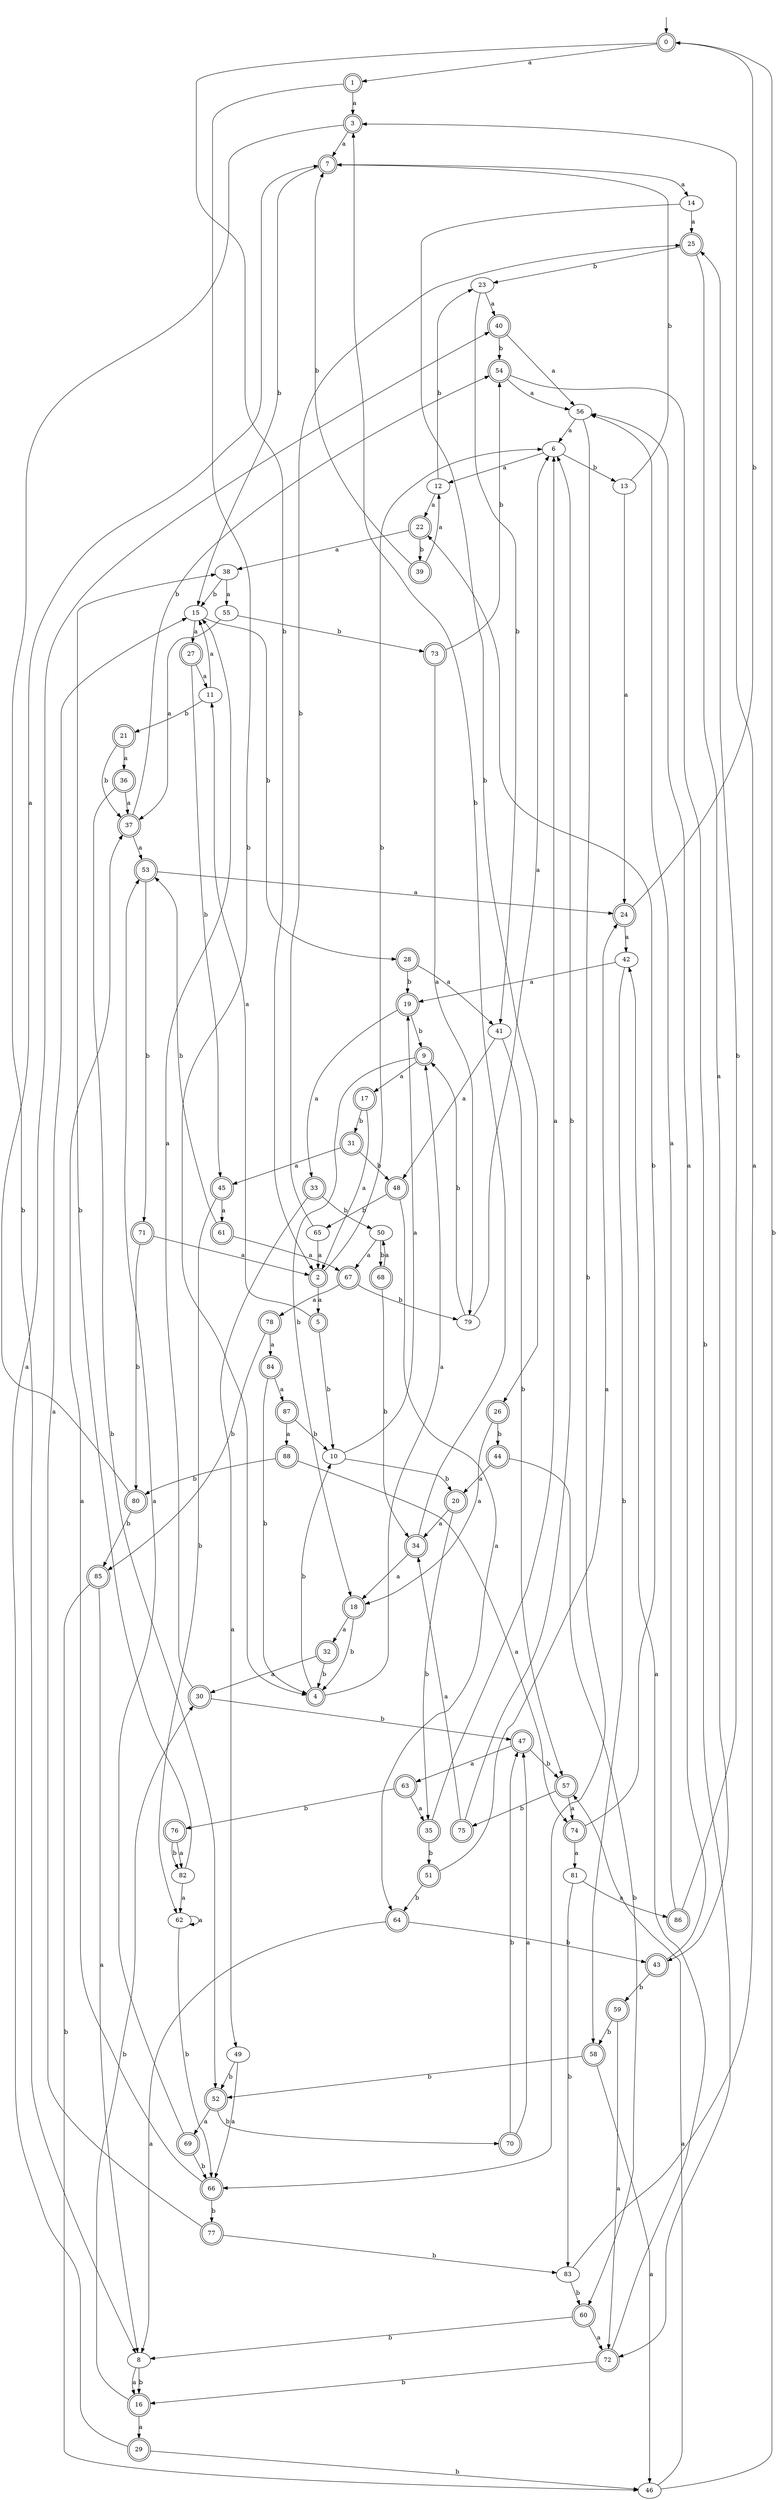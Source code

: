digraph RandomDFA {
  __start0 [label="", shape=none];
  __start0 -> 0 [label=""];
  0 [shape=circle] [shape=doublecircle]
  0 -> 1 [label="a"]
  0 -> 2 [label="b"]
  1 [shape=doublecircle]
  1 -> 3 [label="a"]
  1 -> 4 [label="b"]
  2 [shape=doublecircle]
  2 -> 5 [label="a"]
  2 -> 6 [label="b"]
  3 [shape=doublecircle]
  3 -> 7 [label="a"]
  3 -> 8 [label="b"]
  4 [shape=doublecircle]
  4 -> 9 [label="a"]
  4 -> 10 [label="b"]
  5 [shape=doublecircle]
  5 -> 11 [label="a"]
  5 -> 10 [label="b"]
  6
  6 -> 12 [label="a"]
  6 -> 13 [label="b"]
  7 [shape=doublecircle]
  7 -> 14 [label="a"]
  7 -> 15 [label="b"]
  8
  8 -> 16 [label="a"]
  8 -> 16 [label="b"]
  9 [shape=doublecircle]
  9 -> 17 [label="a"]
  9 -> 18 [label="b"]
  10
  10 -> 19 [label="a"]
  10 -> 20 [label="b"]
  11
  11 -> 15 [label="a"]
  11 -> 21 [label="b"]
  12
  12 -> 22 [label="a"]
  12 -> 23 [label="b"]
  13
  13 -> 24 [label="a"]
  13 -> 7 [label="b"]
  14
  14 -> 25 [label="a"]
  14 -> 26 [label="b"]
  15
  15 -> 27 [label="a"]
  15 -> 28 [label="b"]
  16 [shape=doublecircle]
  16 -> 29 [label="a"]
  16 -> 30 [label="b"]
  17 [shape=doublecircle]
  17 -> 2 [label="a"]
  17 -> 31 [label="b"]
  18 [shape=doublecircle]
  18 -> 32 [label="a"]
  18 -> 4 [label="b"]
  19 [shape=doublecircle]
  19 -> 33 [label="a"]
  19 -> 9 [label="b"]
  20 [shape=doublecircle]
  20 -> 34 [label="a"]
  20 -> 35 [label="b"]
  21 [shape=doublecircle]
  21 -> 36 [label="a"]
  21 -> 37 [label="b"]
  22 [shape=doublecircle]
  22 -> 38 [label="a"]
  22 -> 39 [label="b"]
  23
  23 -> 40 [label="a"]
  23 -> 41 [label="b"]
  24 [shape=doublecircle]
  24 -> 42 [label="a"]
  24 -> 0 [label="b"]
  25 [shape=doublecircle]
  25 -> 43 [label="a"]
  25 -> 23 [label="b"]
  26 [shape=doublecircle]
  26 -> 18 [label="a"]
  26 -> 44 [label="b"]
  27 [shape=doublecircle]
  27 -> 11 [label="a"]
  27 -> 45 [label="b"]
  28 [shape=doublecircle]
  28 -> 41 [label="a"]
  28 -> 19 [label="b"]
  29 [shape=doublecircle]
  29 -> 40 [label="a"]
  29 -> 46 [label="b"]
  30 [shape=doublecircle]
  30 -> 15 [label="a"]
  30 -> 47 [label="b"]
  31 [shape=doublecircle]
  31 -> 45 [label="a"]
  31 -> 48 [label="b"]
  32 [shape=doublecircle]
  32 -> 30 [label="a"]
  32 -> 4 [label="b"]
  33 [shape=doublecircle]
  33 -> 49 [label="a"]
  33 -> 50 [label="b"]
  34 [shape=doublecircle]
  34 -> 18 [label="a"]
  34 -> 3 [label="b"]
  35 [shape=doublecircle]
  35 -> 6 [label="a"]
  35 -> 51 [label="b"]
  36 [shape=doublecircle]
  36 -> 37 [label="a"]
  36 -> 52 [label="b"]
  37 [shape=doublecircle]
  37 -> 53 [label="a"]
  37 -> 54 [label="b"]
  38
  38 -> 55 [label="a"]
  38 -> 15 [label="b"]
  39 [shape=doublecircle]
  39 -> 12 [label="a"]
  39 -> 7 [label="b"]
  40 [shape=doublecircle]
  40 -> 56 [label="a"]
  40 -> 54 [label="b"]
  41
  41 -> 48 [label="a"]
  41 -> 57 [label="b"]
  42
  42 -> 19 [label="a"]
  42 -> 58 [label="b"]
  43 [shape=doublecircle]
  43 -> 56 [label="a"]
  43 -> 59 [label="b"]
  44 [shape=doublecircle]
  44 -> 20 [label="a"]
  44 -> 60 [label="b"]
  45 [shape=doublecircle]
  45 -> 61 [label="a"]
  45 -> 62 [label="b"]
  46
  46 -> 57 [label="a"]
  46 -> 0 [label="b"]
  47 [shape=doublecircle]
  47 -> 63 [label="a"]
  47 -> 57 [label="b"]
  48 [shape=doublecircle]
  48 -> 64 [label="a"]
  48 -> 65 [label="b"]
  49
  49 -> 66 [label="a"]
  49 -> 52 [label="b"]
  50
  50 -> 67 [label="a"]
  50 -> 68 [label="b"]
  51 [shape=doublecircle]
  51 -> 24 [label="a"]
  51 -> 64 [label="b"]
  52 [shape=doublecircle]
  52 -> 69 [label="a"]
  52 -> 70 [label="b"]
  53 [shape=doublecircle]
  53 -> 24 [label="a"]
  53 -> 71 [label="b"]
  54 [shape=doublecircle]
  54 -> 56 [label="a"]
  54 -> 72 [label="b"]
  55
  55 -> 37 [label="a"]
  55 -> 73 [label="b"]
  56
  56 -> 6 [label="a"]
  56 -> 66 [label="b"]
  57 [shape=doublecircle]
  57 -> 74 [label="a"]
  57 -> 75 [label="b"]
  58 [shape=doublecircle]
  58 -> 46 [label="a"]
  58 -> 52 [label="b"]
  59 [shape=doublecircle]
  59 -> 72 [label="a"]
  59 -> 58 [label="b"]
  60 [shape=doublecircle]
  60 -> 72 [label="a"]
  60 -> 8 [label="b"]
  61 [shape=doublecircle]
  61 -> 67 [label="a"]
  61 -> 53 [label="b"]
  62
  62 -> 62 [label="a"]
  62 -> 66 [label="b"]
  63 [shape=doublecircle]
  63 -> 35 [label="a"]
  63 -> 76 [label="b"]
  64 [shape=doublecircle]
  64 -> 8 [label="a"]
  64 -> 43 [label="b"]
  65
  65 -> 2 [label="a"]
  65 -> 25 [label="b"]
  66 [shape=doublecircle]
  66 -> 37 [label="a"]
  66 -> 77 [label="b"]
  67 [shape=doublecircle]
  67 -> 78 [label="a"]
  67 -> 79 [label="b"]
  68 [shape=doublecircle]
  68 -> 50 [label="a"]
  68 -> 34 [label="b"]
  69 [shape=doublecircle]
  69 -> 53 [label="a"]
  69 -> 66 [label="b"]
  70 [shape=doublecircle]
  70 -> 47 [label="a"]
  70 -> 47 [label="b"]
  71 [shape=doublecircle]
  71 -> 2 [label="a"]
  71 -> 80 [label="b"]
  72 [shape=doublecircle]
  72 -> 42 [label="a"]
  72 -> 16 [label="b"]
  73 [shape=doublecircle]
  73 -> 79 [label="a"]
  73 -> 54 [label="b"]
  74 [shape=doublecircle]
  74 -> 81 [label="a"]
  74 -> 22 [label="b"]
  75 [shape=doublecircle]
  75 -> 34 [label="a"]
  75 -> 6 [label="b"]
  76 [shape=doublecircle]
  76 -> 82 [label="a"]
  76 -> 82 [label="b"]
  77 [shape=doublecircle]
  77 -> 15 [label="a"]
  77 -> 83 [label="b"]
  78 [shape=doublecircle]
  78 -> 84 [label="a"]
  78 -> 85 [label="b"]
  79
  79 -> 6 [label="a"]
  79 -> 9 [label="b"]
  80 [shape=doublecircle]
  80 -> 7 [label="a"]
  80 -> 85 [label="b"]
  81
  81 -> 86 [label="a"]
  81 -> 83 [label="b"]
  82
  82 -> 62 [label="a"]
  82 -> 38 [label="b"]
  83
  83 -> 3 [label="a"]
  83 -> 60 [label="b"]
  84 [shape=doublecircle]
  84 -> 87 [label="a"]
  84 -> 4 [label="b"]
  85 [shape=doublecircle]
  85 -> 8 [label="a"]
  85 -> 46 [label="b"]
  86 [shape=doublecircle]
  86 -> 56 [label="a"]
  86 -> 25 [label="b"]
  87 [shape=doublecircle]
  87 -> 88 [label="a"]
  87 -> 10 [label="b"]
  88 [shape=doublecircle]
  88 -> 74 [label="a"]
  88 -> 80 [label="b"]
}
